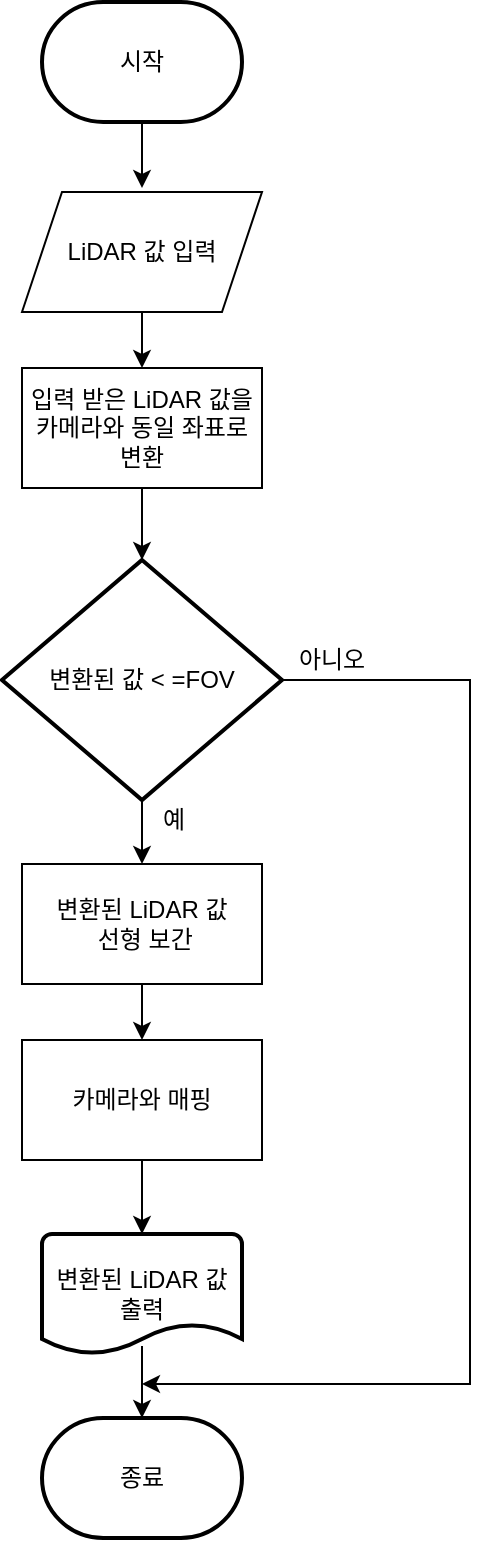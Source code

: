 <mxfile version="16.5.6" type="github">
  <diagram id="bro4yYQ4YSrCH9LrcB9a" name="Page-1">
    <mxGraphModel dx="1662" dy="794" grid="0" gridSize="10" guides="1" tooltips="1" connect="1" arrows="1" fold="1" page="1" pageScale="1" pageWidth="827" pageHeight="1169" math="0" shadow="0">
      <root>
        <mxCell id="0" />
        <mxCell id="1" parent="0" />
        <mxCell id="eqaavjk_5cH76jJyOMta-1" value="시작" style="strokeWidth=2;html=1;shape=mxgraph.flowchart.terminator;whiteSpace=wrap;" vertex="1" parent="1">
          <mxGeometry x="341" y="50" width="100" height="60" as="geometry" />
        </mxCell>
        <mxCell id="eqaavjk_5cH76jJyOMta-3" value="&lt;span&gt;LiDAR 값 입력&lt;/span&gt;" style="shape=parallelogram;perimeter=parallelogramPerimeter;whiteSpace=wrap;html=1;fixedSize=1;" vertex="1" parent="1">
          <mxGeometry x="331" y="145" width="120" height="60" as="geometry" />
        </mxCell>
        <mxCell id="eqaavjk_5cH76jJyOMta-4" value="입력 받은 LiDAR 값을 &lt;br&gt;카메라와 동일 좌표로 변환" style="rounded=0;whiteSpace=wrap;html=1;" vertex="1" parent="1">
          <mxGeometry x="331" y="233" width="120" height="60" as="geometry" />
        </mxCell>
        <mxCell id="eqaavjk_5cH76jJyOMta-5" value="변환된 값 &amp;lt; =FOV" style="strokeWidth=2;html=1;shape=mxgraph.flowchart.decision;whiteSpace=wrap;" vertex="1" parent="1">
          <mxGeometry x="321" y="329" width="140" height="120" as="geometry" />
        </mxCell>
        <mxCell id="eqaavjk_5cH76jJyOMta-6" value="" style="endArrow=classic;html=1;rounded=0;exitX=0.5;exitY=1;exitDx=0;exitDy=0;exitPerimeter=0;entryX=0.5;entryY=0;entryDx=0;entryDy=0;" edge="1" parent="1" source="eqaavjk_5cH76jJyOMta-5" target="eqaavjk_5cH76jJyOMta-8">
          <mxGeometry width="50" height="50" relative="1" as="geometry">
            <mxPoint x="357" y="391" as="sourcePoint" />
            <mxPoint x="391" y="467" as="targetPoint" />
          </mxGeometry>
        </mxCell>
        <mxCell id="eqaavjk_5cH76jJyOMta-8" value="변환된 LiDAR 값&lt;br&gt;&amp;nbsp;선형 보간" style="rounded=0;whiteSpace=wrap;html=1;" vertex="1" parent="1">
          <mxGeometry x="331" y="481" width="120" height="60" as="geometry" />
        </mxCell>
        <mxCell id="eqaavjk_5cH76jJyOMta-9" value="카메라와 매핑" style="rounded=0;whiteSpace=wrap;html=1;" vertex="1" parent="1">
          <mxGeometry x="331" y="569" width="120" height="60" as="geometry" />
        </mxCell>
        <mxCell id="eqaavjk_5cH76jJyOMta-10" value="종료" style="strokeWidth=2;html=1;shape=mxgraph.flowchart.terminator;whiteSpace=wrap;" vertex="1" parent="1">
          <mxGeometry x="341" y="758" width="100" height="60" as="geometry" />
        </mxCell>
        <mxCell id="eqaavjk_5cH76jJyOMta-12" value="" style="endArrow=classic;html=1;rounded=0;exitX=0.5;exitY=1;exitDx=0;exitDy=0;exitPerimeter=0;" edge="1" parent="1" source="eqaavjk_5cH76jJyOMta-1">
          <mxGeometry width="50" height="50" relative="1" as="geometry">
            <mxPoint x="390.5" y="126" as="sourcePoint" />
            <mxPoint x="391" y="143" as="targetPoint" />
          </mxGeometry>
        </mxCell>
        <mxCell id="eqaavjk_5cH76jJyOMta-13" value="" style="endArrow=classic;html=1;rounded=0;exitX=0.5;exitY=1;exitDx=0;exitDy=0;entryX=0.5;entryY=0;entryDx=0;entryDy=0;" edge="1" parent="1" source="eqaavjk_5cH76jJyOMta-3" target="eqaavjk_5cH76jJyOMta-4">
          <mxGeometry width="50" height="50" relative="1" as="geometry">
            <mxPoint x="411" y="460" as="sourcePoint" />
            <mxPoint x="411" y="503" as="targetPoint" />
          </mxGeometry>
        </mxCell>
        <mxCell id="eqaavjk_5cH76jJyOMta-14" value="" style="endArrow=classic;html=1;rounded=0;exitX=0.5;exitY=1;exitDx=0;exitDy=0;entryX=0.5;entryY=0;entryDx=0;entryDy=0;entryPerimeter=0;" edge="1" parent="1" source="eqaavjk_5cH76jJyOMta-4" target="eqaavjk_5cH76jJyOMta-5">
          <mxGeometry width="50" height="50" relative="1" as="geometry">
            <mxPoint x="421" y="470" as="sourcePoint" />
            <mxPoint x="421" y="513" as="targetPoint" />
          </mxGeometry>
        </mxCell>
        <mxCell id="eqaavjk_5cH76jJyOMta-17" value="" style="endArrow=classic;html=1;rounded=0;exitX=0.5;exitY=1;exitDx=0;exitDy=0;entryX=0.5;entryY=0;entryDx=0;entryDy=0;" edge="1" parent="1" source="eqaavjk_5cH76jJyOMta-8" target="eqaavjk_5cH76jJyOMta-9">
          <mxGeometry width="50" height="50" relative="1" as="geometry">
            <mxPoint x="431" y="480" as="sourcePoint" />
            <mxPoint x="391" y="580" as="targetPoint" />
          </mxGeometry>
        </mxCell>
        <mxCell id="eqaavjk_5cH76jJyOMta-19" value="" style="endArrow=classic;html=1;rounded=0;exitX=0.5;exitY=1;exitDx=0;exitDy=0;entryX=0.5;entryY=0;entryDx=0;entryDy=0;entryPerimeter=0;" edge="1" parent="1" source="eqaavjk_5cH76jJyOMta-9" target="eqaavjk_5cH76jJyOMta-22">
          <mxGeometry width="50" height="50" relative="1" as="geometry">
            <mxPoint x="441" y="490" as="sourcePoint" />
            <mxPoint x="391" y="670" as="targetPoint" />
          </mxGeometry>
        </mxCell>
        <mxCell id="eqaavjk_5cH76jJyOMta-20" value="예" style="text;html=1;strokeColor=none;fillColor=none;align=center;verticalAlign=middle;whiteSpace=wrap;rounded=0;" vertex="1" parent="1">
          <mxGeometry x="377" y="444" width="60" height="30" as="geometry" />
        </mxCell>
        <mxCell id="eqaavjk_5cH76jJyOMta-21" value="" style="endArrow=classic;html=1;rounded=0;exitX=1;exitY=0.5;exitDx=0;exitDy=0;exitPerimeter=0;" edge="1" parent="1" source="eqaavjk_5cH76jJyOMta-5">
          <mxGeometry width="50" height="50" relative="1" as="geometry">
            <mxPoint x="451" y="500" as="sourcePoint" />
            <mxPoint x="391" y="741" as="targetPoint" />
            <Array as="points">
              <mxPoint x="555" y="389" />
              <mxPoint x="555" y="741" />
            </Array>
          </mxGeometry>
        </mxCell>
        <mxCell id="eqaavjk_5cH76jJyOMta-22" value="변환된 LiDAR 값 출력" style="strokeWidth=2;html=1;shape=mxgraph.flowchart.document2;whiteSpace=wrap;size=0.25;" vertex="1" parent="1">
          <mxGeometry x="341" y="666" width="100" height="60" as="geometry" />
        </mxCell>
        <mxCell id="eqaavjk_5cH76jJyOMta-23" value="" style="endArrow=classic;html=1;rounded=0;exitX=0.5;exitY=0.933;exitDx=0;exitDy=0;exitPerimeter=0;entryX=0.5;entryY=0;entryDx=0;entryDy=0;entryPerimeter=0;" edge="1" parent="1" source="eqaavjk_5cH76jJyOMta-22" target="eqaavjk_5cH76jJyOMta-10">
          <mxGeometry width="50" height="50" relative="1" as="geometry">
            <mxPoint x="461" y="510" as="sourcePoint" />
            <mxPoint x="461" y="553" as="targetPoint" />
          </mxGeometry>
        </mxCell>
        <mxCell id="eqaavjk_5cH76jJyOMta-24" value="아니오" style="text;html=1;strokeColor=none;fillColor=none;align=center;verticalAlign=middle;whiteSpace=wrap;rounded=0;" vertex="1" parent="1">
          <mxGeometry x="456" y="364" width="60" height="30" as="geometry" />
        </mxCell>
      </root>
    </mxGraphModel>
  </diagram>
</mxfile>
